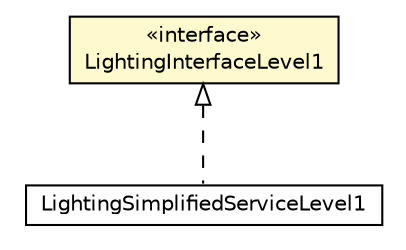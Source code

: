 #!/usr/local/bin/dot
#
# Class diagram 
# Generated by UMLGraph version R5_6-24-gf6e263 (http://www.umlgraph.org/)
#

digraph G {
	edge [fontname="Helvetica",fontsize=10,labelfontname="Helvetica",labelfontsize=10];
	node [fontname="Helvetica",fontsize=10,shape=plaintext];
	nodesep=0.25;
	ranksep=0.5;
	// org.universAAL.ontology.lighting.simple.LightingInterfaceLevel1
	c5270234 [label=<<table title="org.universAAL.ontology.lighting.simple.LightingInterfaceLevel1" border="0" cellborder="1" cellspacing="0" cellpadding="2" port="p" bgcolor="lemonChiffon" href="./LightingInterfaceLevel1.html">
		<tr><td><table border="0" cellspacing="0" cellpadding="1">
<tr><td align="center" balign="center"> &#171;interface&#187; </td></tr>
<tr><td align="center" balign="center"> LightingInterfaceLevel1 </td></tr>
		</table></td></tr>
		</table>>, URL="./LightingInterfaceLevel1.html", fontname="Helvetica", fontcolor="black", fontsize=10.0];
	// org.universAAL.samples.lighting.server_simple.LightingSimplifiedServiceLevel1
	c5270255 [label=<<table title="org.universAAL.samples.lighting.server_simple.LightingSimplifiedServiceLevel1" border="0" cellborder="1" cellspacing="0" cellpadding="2" port="p" href="../../../samples/lighting/server_simple/LightingSimplifiedServiceLevel1.html">
		<tr><td><table border="0" cellspacing="0" cellpadding="1">
<tr><td align="center" balign="center"> LightingSimplifiedServiceLevel1 </td></tr>
		</table></td></tr>
		</table>>, URL="../../../samples/lighting/server_simple/LightingSimplifiedServiceLevel1.html", fontname="Helvetica", fontcolor="black", fontsize=10.0];
	//org.universAAL.samples.lighting.server_simple.LightingSimplifiedServiceLevel1 implements org.universAAL.ontology.lighting.simple.LightingInterfaceLevel1
	c5270234:p -> c5270255:p [dir=back,arrowtail=empty,style=dashed];
}

